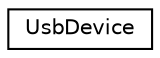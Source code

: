 digraph "Graphical Class Hierarchy"
{
  edge [fontname="Helvetica",fontsize="10",labelfontname="Helvetica",labelfontsize="10"];
  node [fontname="Helvetica",fontsize="10",shape=record];
  rankdir="LR";
  Node1 [label="UsbDevice",height=0.2,width=0.4,color="black", fillcolor="white", style="filled",URL="$struct_usb_device.html"];
}
